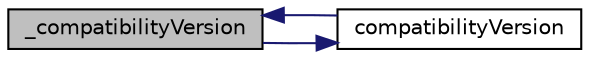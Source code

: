 digraph "_compatibilityVersion"
{
  edge [fontname="Helvetica",fontsize="10",labelfontname="Helvetica",labelfontsize="10"];
  node [fontname="Helvetica",fontsize="10",shape=record];
  rankdir="LR";
  Node1 [label="_compatibilityVersion",height=0.2,width=0.4,color="black", fillcolor="grey75", style="filled" fontcolor="black"];
  Node1 -> Node2 [color="midnightblue",fontsize="10",style="solid",fontname="Helvetica"];
  Node2 [label="compatibilityVersion",height=0.2,width=0.4,color="black", fillcolor="white", style="filled",URL="$classorg_1_1smallfoot_1_1vw4_1_1Entity.html#aafad8b8b69f1c940a90bb5e2ef672ebf",tooltip="convert the compatibilityVersion into a string "];
  Node2 -> Node1 [color="midnightblue",fontsize="10",style="solid",fontname="Helvetica"];
}
